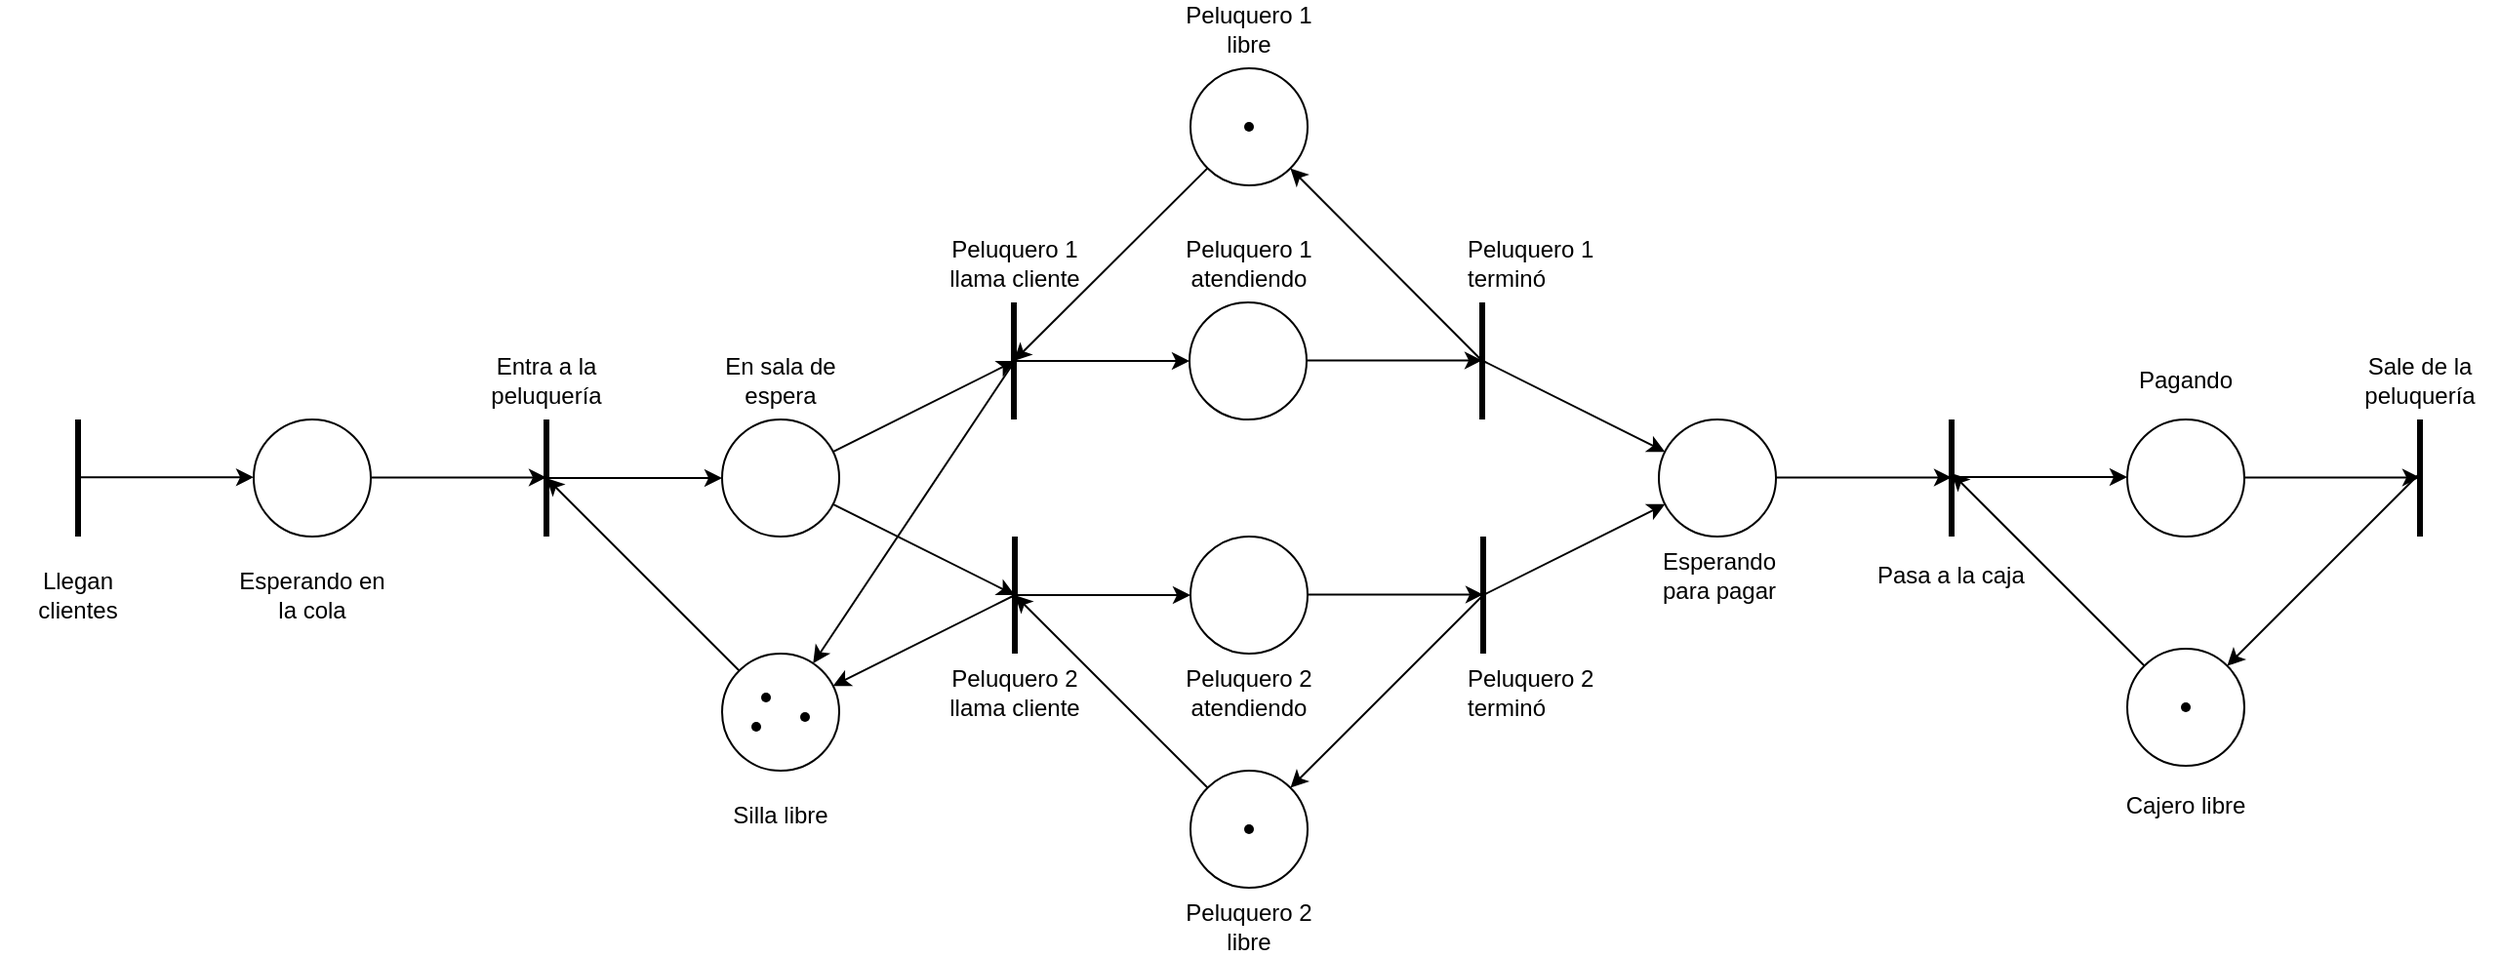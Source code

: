 <mxfile version="13.8.1" type="github">
  <diagram id="sNQTgxj648xk0oVv7ygr" name="Page-1">
    <mxGraphModel dx="2028" dy="1514" grid="1" gridSize="10" guides="1" tooltips="1" connect="1" arrows="1" fold="1" page="1" pageScale="1" pageWidth="850" pageHeight="1100" math="0" shadow="0">
      <root>
        <mxCell id="0" />
        <mxCell id="1" parent="0" />
        <mxCell id="-s2t4lKXqT6XWwuIEca2-1" value="" style="endArrow=none;html=1;strokeWidth=3;" edge="1" parent="1">
          <mxGeometry width="50" height="50" relative="1" as="geometry">
            <mxPoint x="80" y="310" as="sourcePoint" />
            <mxPoint x="80" y="250" as="targetPoint" />
          </mxGeometry>
        </mxCell>
        <mxCell id="-s2t4lKXqT6XWwuIEca2-2" value="" style="ellipse;whiteSpace=wrap;html=1;aspect=fixed;" vertex="1" parent="1">
          <mxGeometry x="170" y="250" width="60" height="60" as="geometry" />
        </mxCell>
        <mxCell id="-s2t4lKXqT6XWwuIEca2-4" style="rounded=0;orthogonalLoop=1;jettySize=auto;html=1;strokeWidth=1;" edge="1" parent="1" source="-s2t4lKXqT6XWwuIEca2-3">
          <mxGeometry relative="1" as="geometry">
            <mxPoint x="80" y="280" as="targetPoint" />
          </mxGeometry>
        </mxCell>
        <mxCell id="-s2t4lKXqT6XWwuIEca2-3" value="" style="ellipse;whiteSpace=wrap;html=1;aspect=fixed;" vertex="1" parent="1">
          <mxGeometry x="170" y="370" width="60" height="60" as="geometry" />
        </mxCell>
        <mxCell id="-s2t4lKXqT6XWwuIEca2-5" value="" style="endArrow=none;html=1;strokeWidth=3;" edge="1" parent="1">
          <mxGeometry width="50" height="50" relative="1" as="geometry">
            <mxPoint x="320" y="370" as="sourcePoint" />
            <mxPoint x="320" y="310" as="targetPoint" />
          </mxGeometry>
        </mxCell>
        <mxCell id="-s2t4lKXqT6XWwuIEca2-6" style="rounded=0;orthogonalLoop=1;jettySize=auto;html=1;strokeWidth=1;" edge="1" parent="1" target="-s2t4lKXqT6XWwuIEca2-3">
          <mxGeometry relative="1" as="geometry">
            <mxPoint x="90" y="290" as="targetPoint" />
            <mxPoint x="320" y="340" as="sourcePoint" />
          </mxGeometry>
        </mxCell>
        <mxCell id="-s2t4lKXqT6XWwuIEca2-7" style="rounded=0;orthogonalLoop=1;jettySize=auto;html=1;strokeWidth=1;" edge="1" parent="1" target="-s2t4lKXqT6XWwuIEca2-2">
          <mxGeometry relative="1" as="geometry">
            <mxPoint x="90" y="290" as="targetPoint" />
            <mxPoint x="80" y="280" as="sourcePoint" />
          </mxGeometry>
        </mxCell>
        <mxCell id="-s2t4lKXqT6XWwuIEca2-8" style="rounded=0;orthogonalLoop=1;jettySize=auto;html=1;strokeWidth=1;" edge="1" parent="1" source="-s2t4lKXqT6XWwuIEca2-2">
          <mxGeometry relative="1" as="geometry">
            <mxPoint x="320" y="220" as="targetPoint" />
            <mxPoint x="230" y="279.71" as="sourcePoint" />
          </mxGeometry>
        </mxCell>
        <mxCell id="-s2t4lKXqT6XWwuIEca2-9" value="" style="ellipse;whiteSpace=wrap;html=1;aspect=fixed;fillColor=#000000;strokeColor=none;" vertex="1" parent="1">
          <mxGeometry x="190" y="390" width="5" height="5" as="geometry" />
        </mxCell>
        <mxCell id="-s2t4lKXqT6XWwuIEca2-10" value="" style="ellipse;whiteSpace=wrap;html=1;aspect=fixed;fillColor=#000000;strokeColor=none;" vertex="1" parent="1">
          <mxGeometry x="210" y="400" width="5" height="5" as="geometry" />
        </mxCell>
        <mxCell id="-s2t4lKXqT6XWwuIEca2-11" value="" style="ellipse;whiteSpace=wrap;html=1;aspect=fixed;fillColor=#000000;strokeColor=none;" vertex="1" parent="1">
          <mxGeometry x="185" y="405" width="5" height="5" as="geometry" />
        </mxCell>
        <mxCell id="-s2t4lKXqT6XWwuIEca2-12" value="" style="ellipse;whiteSpace=wrap;html=1;aspect=fixed;" vertex="1" parent="1">
          <mxGeometry x="-70" y="250" width="60" height="60" as="geometry" />
        </mxCell>
        <mxCell id="-s2t4lKXqT6XWwuIEca2-13" style="rounded=0;orthogonalLoop=1;jettySize=auto;html=1;strokeWidth=1;" edge="1" parent="1">
          <mxGeometry relative="1" as="geometry">
            <mxPoint x="80" y="279.71" as="targetPoint" />
            <mxPoint x="-10" y="279.71" as="sourcePoint" />
          </mxGeometry>
        </mxCell>
        <mxCell id="-s2t4lKXqT6XWwuIEca2-14" value="" style="endArrow=none;html=1;strokeWidth=3;" edge="1" parent="1">
          <mxGeometry width="50" height="50" relative="1" as="geometry">
            <mxPoint x="-160" y="310.0" as="sourcePoint" />
            <mxPoint x="-160" y="250.0" as="targetPoint" />
          </mxGeometry>
        </mxCell>
        <mxCell id="-s2t4lKXqT6XWwuIEca2-15" style="rounded=0;orthogonalLoop=1;jettySize=auto;html=1;strokeWidth=1;" edge="1" parent="1">
          <mxGeometry relative="1" as="geometry">
            <mxPoint x="-70" y="279.58" as="targetPoint" />
            <mxPoint x="-160" y="279.58" as="sourcePoint" />
          </mxGeometry>
        </mxCell>
        <mxCell id="-s2t4lKXqT6XWwuIEca2-16" value="" style="ellipse;whiteSpace=wrap;html=1;aspect=fixed;" vertex="1" parent="1">
          <mxGeometry x="410" y="310" width="60" height="60" as="geometry" />
        </mxCell>
        <mxCell id="-s2t4lKXqT6XWwuIEca2-17" style="rounded=0;orthogonalLoop=1;jettySize=auto;html=1;strokeWidth=1;" edge="1" source="-s2t4lKXqT6XWwuIEca2-18" parent="1">
          <mxGeometry relative="1" as="geometry">
            <mxPoint x="320" y="340" as="targetPoint" />
          </mxGeometry>
        </mxCell>
        <mxCell id="-s2t4lKXqT6XWwuIEca2-18" value="" style="ellipse;whiteSpace=wrap;html=1;aspect=fixed;" vertex="1" parent="1">
          <mxGeometry x="410" y="430" width="60" height="60" as="geometry" />
        </mxCell>
        <mxCell id="-s2t4lKXqT6XWwuIEca2-19" value="" style="endArrow=none;html=1;strokeWidth=3;" edge="1" parent="1">
          <mxGeometry width="50" height="50" relative="1" as="geometry">
            <mxPoint x="560" y="370" as="sourcePoint" />
            <mxPoint x="560" y="310" as="targetPoint" />
          </mxGeometry>
        </mxCell>
        <mxCell id="-s2t4lKXqT6XWwuIEca2-20" style="rounded=0;orthogonalLoop=1;jettySize=auto;html=1;strokeWidth=1;" edge="1" target="-s2t4lKXqT6XWwuIEca2-18" parent="1">
          <mxGeometry relative="1" as="geometry">
            <mxPoint x="330" y="350" as="targetPoint" />
            <mxPoint x="560" y="340" as="sourcePoint" />
          </mxGeometry>
        </mxCell>
        <mxCell id="-s2t4lKXqT6XWwuIEca2-21" style="rounded=0;orthogonalLoop=1;jettySize=auto;html=1;strokeWidth=1;" edge="1" target="-s2t4lKXqT6XWwuIEca2-16" parent="1">
          <mxGeometry relative="1" as="geometry">
            <mxPoint x="330" y="350" as="targetPoint" />
            <mxPoint x="320" y="340" as="sourcePoint" />
          </mxGeometry>
        </mxCell>
        <mxCell id="-s2t4lKXqT6XWwuIEca2-22" style="rounded=0;orthogonalLoop=1;jettySize=auto;html=1;strokeWidth=1;" edge="1" parent="1">
          <mxGeometry relative="1" as="geometry">
            <mxPoint x="560" y="339.71" as="targetPoint" />
            <mxPoint x="470" y="339.71" as="sourcePoint" />
          </mxGeometry>
        </mxCell>
        <mxCell id="-s2t4lKXqT6XWwuIEca2-25" value="" style="ellipse;whiteSpace=wrap;html=1;aspect=fixed;fillColor=#000000;strokeColor=none;" vertex="1" parent="1">
          <mxGeometry x="437.5" y="457.5" width="5" height="5" as="geometry" />
        </mxCell>
        <mxCell id="-s2t4lKXqT6XWwuIEca2-26" value="" style="ellipse;whiteSpace=wrap;html=1;aspect=fixed;" vertex="1" parent="1">
          <mxGeometry x="650" y="250" width="60" height="60" as="geometry" />
        </mxCell>
        <mxCell id="-s2t4lKXqT6XWwuIEca2-27" value="" style="endArrow=none;html=1;strokeWidth=3;" edge="1" parent="1">
          <mxGeometry width="50" height="50" relative="1" as="geometry">
            <mxPoint x="800" y="310" as="sourcePoint" />
            <mxPoint x="800" y="250" as="targetPoint" />
          </mxGeometry>
        </mxCell>
        <mxCell id="-s2t4lKXqT6XWwuIEca2-28" style="rounded=0;orthogonalLoop=1;jettySize=auto;html=1;strokeWidth=1;" edge="1" target="-s2t4lKXqT6XWwuIEca2-26" parent="1">
          <mxGeometry relative="1" as="geometry">
            <mxPoint x="570" y="290" as="targetPoint" />
            <mxPoint x="560" y="220" as="sourcePoint" />
          </mxGeometry>
        </mxCell>
        <mxCell id="-s2t4lKXqT6XWwuIEca2-29" style="rounded=0;orthogonalLoop=1;jettySize=auto;html=1;strokeWidth=1;" edge="1" parent="1">
          <mxGeometry relative="1" as="geometry">
            <mxPoint x="800" y="279.71" as="targetPoint" />
            <mxPoint x="710" y="279.71" as="sourcePoint" />
          </mxGeometry>
        </mxCell>
        <mxCell id="-s2t4lKXqT6XWwuIEca2-30" value="Esperando en la cola" style="text;html=1;strokeColor=none;fillColor=none;align=center;verticalAlign=middle;whiteSpace=wrap;rounded=0;" vertex="1" parent="1">
          <mxGeometry x="-80" y="330" width="80" height="20" as="geometry" />
        </mxCell>
        <mxCell id="-s2t4lKXqT6XWwuIEca2-31" value="Llegan clientes" style="text;html=1;strokeColor=none;fillColor=none;align=center;verticalAlign=middle;whiteSpace=wrap;rounded=0;" vertex="1" parent="1">
          <mxGeometry x="-200" y="330" width="80" height="20" as="geometry" />
        </mxCell>
        <mxCell id="-s2t4lKXqT6XWwuIEca2-32" value="Entra a la peluquería" style="text;html=1;strokeColor=none;fillColor=none;align=center;verticalAlign=middle;whiteSpace=wrap;rounded=0;" vertex="1" parent="1">
          <mxGeometry x="40" y="220" width="80" height="20" as="geometry" />
        </mxCell>
        <mxCell id="-s2t4lKXqT6XWwuIEca2-33" value="" style="endArrow=none;html=1;strokeWidth=3;" edge="1" parent="1">
          <mxGeometry width="50" height="50" relative="1" as="geometry">
            <mxPoint x="319.5" y="250" as="sourcePoint" />
            <mxPoint x="319.5" y="190" as="targetPoint" />
          </mxGeometry>
        </mxCell>
        <mxCell id="-s2t4lKXqT6XWwuIEca2-34" value="" style="ellipse;whiteSpace=wrap;html=1;aspect=fixed;direction=west;" vertex="1" parent="1">
          <mxGeometry x="409.5" y="190" width="60" height="60" as="geometry" />
        </mxCell>
        <mxCell id="-s2t4lKXqT6XWwuIEca2-35" style="rounded=0;orthogonalLoop=1;jettySize=auto;html=1;strokeWidth=1;" edge="1" source="-s2t4lKXqT6XWwuIEca2-36" parent="1">
          <mxGeometry relative="1" as="geometry">
            <mxPoint x="319.5" y="220" as="targetPoint" />
          </mxGeometry>
        </mxCell>
        <mxCell id="-s2t4lKXqT6XWwuIEca2-36" value="" style="ellipse;whiteSpace=wrap;html=1;aspect=fixed;direction=west;" vertex="1" parent="1">
          <mxGeometry x="410" y="70" width="60" height="60" as="geometry" />
        </mxCell>
        <mxCell id="-s2t4lKXqT6XWwuIEca2-37" value="" style="endArrow=none;html=1;strokeWidth=3;" edge="1" parent="1">
          <mxGeometry width="50" height="50" relative="1" as="geometry">
            <mxPoint x="559.5" y="250" as="sourcePoint" />
            <mxPoint x="559.5" y="190" as="targetPoint" />
          </mxGeometry>
        </mxCell>
        <mxCell id="-s2t4lKXqT6XWwuIEca2-38" style="rounded=0;orthogonalLoop=1;jettySize=auto;html=1;strokeWidth=1;" edge="1" target="-s2t4lKXqT6XWwuIEca2-36" parent="1">
          <mxGeometry relative="1" as="geometry">
            <mxPoint x="329.5" y="230" as="targetPoint" />
            <mxPoint x="559.5" y="220" as="sourcePoint" />
          </mxGeometry>
        </mxCell>
        <mxCell id="-s2t4lKXqT6XWwuIEca2-39" style="rounded=0;orthogonalLoop=1;jettySize=auto;html=1;strokeWidth=1;" edge="1" target="-s2t4lKXqT6XWwuIEca2-34" parent="1">
          <mxGeometry relative="1" as="geometry">
            <mxPoint x="329.5" y="230" as="targetPoint" />
            <mxPoint x="319.5" y="220" as="sourcePoint" />
          </mxGeometry>
        </mxCell>
        <mxCell id="-s2t4lKXqT6XWwuIEca2-40" style="rounded=0;orthogonalLoop=1;jettySize=auto;html=1;strokeWidth=1;" edge="1" parent="1">
          <mxGeometry relative="1" as="geometry">
            <mxPoint x="559.5" y="219.71" as="targetPoint" />
            <mxPoint x="469.5" y="219.71" as="sourcePoint" />
          </mxGeometry>
        </mxCell>
        <mxCell id="-s2t4lKXqT6XWwuIEca2-41" value="" style="ellipse;whiteSpace=wrap;html=1;aspect=fixed;fillColor=#000000;strokeColor=none;direction=west;" vertex="1" parent="1">
          <mxGeometry x="437.5" y="97.5" width="5" height="5" as="geometry" />
        </mxCell>
        <mxCell id="-s2t4lKXqT6XWwuIEca2-43" style="rounded=0;orthogonalLoop=1;jettySize=auto;html=1;strokeWidth=1;" edge="1" parent="1" source="-s2t4lKXqT6XWwuIEca2-2">
          <mxGeometry relative="1" as="geometry">
            <mxPoint x="320" y="340" as="targetPoint" />
            <mxPoint x="240" y="289.71" as="sourcePoint" />
          </mxGeometry>
        </mxCell>
        <mxCell id="-s2t4lKXqT6XWwuIEca2-44" style="rounded=0;orthogonalLoop=1;jettySize=auto;html=1;strokeWidth=1;" edge="1" parent="1" target="-s2t4lKXqT6XWwuIEca2-3">
          <mxGeometry relative="1" as="geometry">
            <mxPoint x="236.833" y="396.584" as="targetPoint" />
            <mxPoint x="320" y="220" as="sourcePoint" />
          </mxGeometry>
        </mxCell>
        <mxCell id="-s2t4lKXqT6XWwuIEca2-45" style="rounded=0;orthogonalLoop=1;jettySize=auto;html=1;strokeWidth=1;" edge="1" parent="1" target="-s2t4lKXqT6XWwuIEca2-26">
          <mxGeometry relative="1" as="geometry">
            <mxPoint x="570" y="349.71" as="targetPoint" />
            <mxPoint x="560" y="340" as="sourcePoint" />
          </mxGeometry>
        </mxCell>
        <mxCell id="-s2t4lKXqT6XWwuIEca2-46" value="En sala de espera" style="text;html=1;strokeColor=none;fillColor=none;align=center;verticalAlign=middle;whiteSpace=wrap;rounded=0;" vertex="1" parent="1">
          <mxGeometry x="160" y="220" width="80" height="20" as="geometry" />
        </mxCell>
        <mxCell id="-s2t4lKXqT6XWwuIEca2-47" value="Silla libre" style="text;html=1;strokeColor=none;fillColor=none;align=center;verticalAlign=middle;whiteSpace=wrap;rounded=0;" vertex="1" parent="1">
          <mxGeometry x="160" y="442.5" width="80" height="20" as="geometry" />
        </mxCell>
        <mxCell id="-s2t4lKXqT6XWwuIEca2-49" value="&lt;div&gt;Peluquero 1&lt;/div&gt;&lt;div&gt;libre&lt;br&gt;&lt;/div&gt;" style="text;html=1;strokeColor=none;fillColor=none;align=center;verticalAlign=middle;whiteSpace=wrap;rounded=0;" vertex="1" parent="1">
          <mxGeometry x="400" y="40" width="80" height="20" as="geometry" />
        </mxCell>
        <mxCell id="-s2t4lKXqT6XWwuIEca2-51" value="&lt;div&gt;Peluquero 2&lt;/div&gt;&lt;div&gt;libre&lt;br&gt;&lt;/div&gt;" style="text;html=1;strokeColor=none;fillColor=none;align=center;verticalAlign=middle;whiteSpace=wrap;rounded=0;" vertex="1" parent="1">
          <mxGeometry x="399.5" y="500" width="80" height="20" as="geometry" />
        </mxCell>
        <mxCell id="-s2t4lKXqT6XWwuIEca2-52" value="&lt;div&gt;Peluquero 2&lt;/div&gt;&lt;div&gt;terminó&lt;br&gt;&lt;/div&gt;" style="text;html=1;strokeColor=none;fillColor=none;align=left;verticalAlign=middle;whiteSpace=wrap;rounded=0;" vertex="1" parent="1">
          <mxGeometry x="550" y="380" width="80" height="20" as="geometry" />
        </mxCell>
        <mxCell id="-s2t4lKXqT6XWwuIEca2-54" value="&lt;div align=&quot;center&quot;&gt;Esperando para pagar&lt;br&gt;&lt;/div&gt;" style="text;html=1;strokeColor=none;fillColor=none;align=left;verticalAlign=middle;whiteSpace=wrap;rounded=0;" vertex="1" parent="1">
          <mxGeometry x="640" y="320" width="80" height="20" as="geometry" />
        </mxCell>
        <mxCell id="-s2t4lKXqT6XWwuIEca2-55" value="&lt;div align=&quot;center&quot;&gt;Pasa a la caja&lt;br&gt;&lt;/div&gt;" style="text;html=1;strokeColor=none;fillColor=none;align=left;verticalAlign=middle;whiteSpace=wrap;rounded=0;" vertex="1" parent="1">
          <mxGeometry x="760" y="320" width="80" height="20" as="geometry" />
        </mxCell>
        <mxCell id="-s2t4lKXqT6XWwuIEca2-56" value="" style="endArrow=none;html=1;strokeWidth=3;" edge="1" parent="1">
          <mxGeometry width="50" height="50" relative="1" as="geometry">
            <mxPoint x="1040" y="310" as="sourcePoint" />
            <mxPoint x="1040" y="250" as="targetPoint" />
          </mxGeometry>
        </mxCell>
        <mxCell id="-s2t4lKXqT6XWwuIEca2-57" value="" style="ellipse;whiteSpace=wrap;html=1;aspect=fixed;" vertex="1" parent="1">
          <mxGeometry x="890" y="250" width="60" height="60" as="geometry" />
        </mxCell>
        <mxCell id="-s2t4lKXqT6XWwuIEca2-58" style="rounded=0;orthogonalLoop=1;jettySize=auto;html=1;strokeWidth=1;" edge="1" parent="1">
          <mxGeometry relative="1" as="geometry">
            <mxPoint x="1040" y="279.71" as="targetPoint" />
            <mxPoint x="950" y="279.71" as="sourcePoint" />
          </mxGeometry>
        </mxCell>
        <mxCell id="-s2t4lKXqT6XWwuIEca2-59" value="Pagando" style="text;html=1;strokeColor=none;fillColor=none;align=center;verticalAlign=middle;whiteSpace=wrap;rounded=0;" vertex="1" parent="1">
          <mxGeometry x="880" y="220" width="80" height="20" as="geometry" />
        </mxCell>
        <mxCell id="-s2t4lKXqT6XWwuIEca2-60" value="Sale de la peluquería" style="text;html=1;strokeColor=none;fillColor=none;align=center;verticalAlign=middle;whiteSpace=wrap;rounded=0;" vertex="1" parent="1">
          <mxGeometry x="1000" y="220" width="80" height="20" as="geometry" />
        </mxCell>
        <mxCell id="-s2t4lKXqT6XWwuIEca2-61" style="rounded=0;orthogonalLoop=1;jettySize=auto;html=1;strokeWidth=1;" edge="1" parent="1">
          <mxGeometry relative="1" as="geometry">
            <mxPoint x="890" y="279.5" as="targetPoint" />
            <mxPoint x="800" y="279.5" as="sourcePoint" />
          </mxGeometry>
        </mxCell>
        <mxCell id="-s2t4lKXqT6XWwuIEca2-67" style="rounded=0;orthogonalLoop=1;jettySize=auto;html=1;strokeWidth=1;" edge="1" source="-s2t4lKXqT6XWwuIEca2-69" parent="1">
          <mxGeometry relative="1" as="geometry">
            <mxPoint x="800" y="277.5" as="targetPoint" />
          </mxGeometry>
        </mxCell>
        <mxCell id="-s2t4lKXqT6XWwuIEca2-68" style="rounded=0;orthogonalLoop=1;jettySize=auto;html=1;strokeWidth=1;" edge="1" target="-s2t4lKXqT6XWwuIEca2-69" parent="1">
          <mxGeometry relative="1" as="geometry">
            <mxPoint x="810" y="287.5" as="targetPoint" />
            <mxPoint x="1040" y="277.5" as="sourcePoint" />
          </mxGeometry>
        </mxCell>
        <mxCell id="-s2t4lKXqT6XWwuIEca2-69" value="" style="ellipse;whiteSpace=wrap;html=1;aspect=fixed;" vertex="1" parent="1">
          <mxGeometry x="890" y="367.5" width="60" height="60" as="geometry" />
        </mxCell>
        <mxCell id="-s2t4lKXqT6XWwuIEca2-70" value="" style="ellipse;whiteSpace=wrap;html=1;aspect=fixed;fillColor=#000000;strokeColor=none;" vertex="1" parent="1">
          <mxGeometry x="917.5" y="395" width="5" height="5" as="geometry" />
        </mxCell>
        <mxCell id="-s2t4lKXqT6XWwuIEca2-71" value="Cajero libre" style="text;html=1;strokeColor=none;fillColor=none;align=center;verticalAlign=middle;whiteSpace=wrap;rounded=0;" vertex="1" parent="1">
          <mxGeometry x="879.5" y="437.5" width="80" height="20" as="geometry" />
        </mxCell>
        <mxCell id="-s2t4lKXqT6XWwuIEca2-72" value="&lt;div&gt;Peluquero 1&lt;br&gt;&lt;/div&gt;&lt;div&gt;terminó&lt;br&gt;&lt;/div&gt;" style="text;html=1;strokeColor=none;fillColor=none;align=left;verticalAlign=middle;whiteSpace=wrap;rounded=0;" vertex="1" parent="1">
          <mxGeometry x="550" y="160" width="80" height="20" as="geometry" />
        </mxCell>
        <mxCell id="-s2t4lKXqT6XWwuIEca2-73" value="&lt;div&gt;Peluquero 1&lt;br&gt;&lt;/div&gt;&lt;div&gt;llama cliente&lt;br&gt;&lt;/div&gt;" style="text;html=1;strokeColor=none;fillColor=none;align=center;verticalAlign=middle;whiteSpace=wrap;rounded=0;" vertex="1" parent="1">
          <mxGeometry x="280" y="160" width="80" height="20" as="geometry" />
        </mxCell>
        <mxCell id="-s2t4lKXqT6XWwuIEca2-74" value="&lt;div&gt;Peluquero 2&lt;br&gt;&lt;/div&gt;&lt;div&gt;llama cliente&lt;br&gt;&lt;/div&gt;" style="text;html=1;strokeColor=none;fillColor=none;align=center;verticalAlign=middle;whiteSpace=wrap;rounded=0;" vertex="1" parent="1">
          <mxGeometry x="280" y="380" width="80" height="20" as="geometry" />
        </mxCell>
        <mxCell id="-s2t4lKXqT6XWwuIEca2-75" value="&lt;div&gt;Peluquero 2&lt;br&gt;&lt;/div&gt;&lt;div&gt;atendiendo&lt;br&gt;&lt;/div&gt;" style="text;html=1;strokeColor=none;fillColor=none;align=center;verticalAlign=middle;whiteSpace=wrap;rounded=0;" vertex="1" parent="1">
          <mxGeometry x="399.5" y="380" width="80" height="20" as="geometry" />
        </mxCell>
        <mxCell id="-s2t4lKXqT6XWwuIEca2-76" value="&lt;div&gt;Peluquero 1&lt;br&gt;&lt;/div&gt;&lt;div&gt;atendiendo&lt;br&gt;&lt;/div&gt;" style="text;html=1;strokeColor=none;fillColor=none;align=center;verticalAlign=middle;whiteSpace=wrap;rounded=0;" vertex="1" parent="1">
          <mxGeometry x="400" y="160" width="80" height="20" as="geometry" />
        </mxCell>
      </root>
    </mxGraphModel>
  </diagram>
</mxfile>
